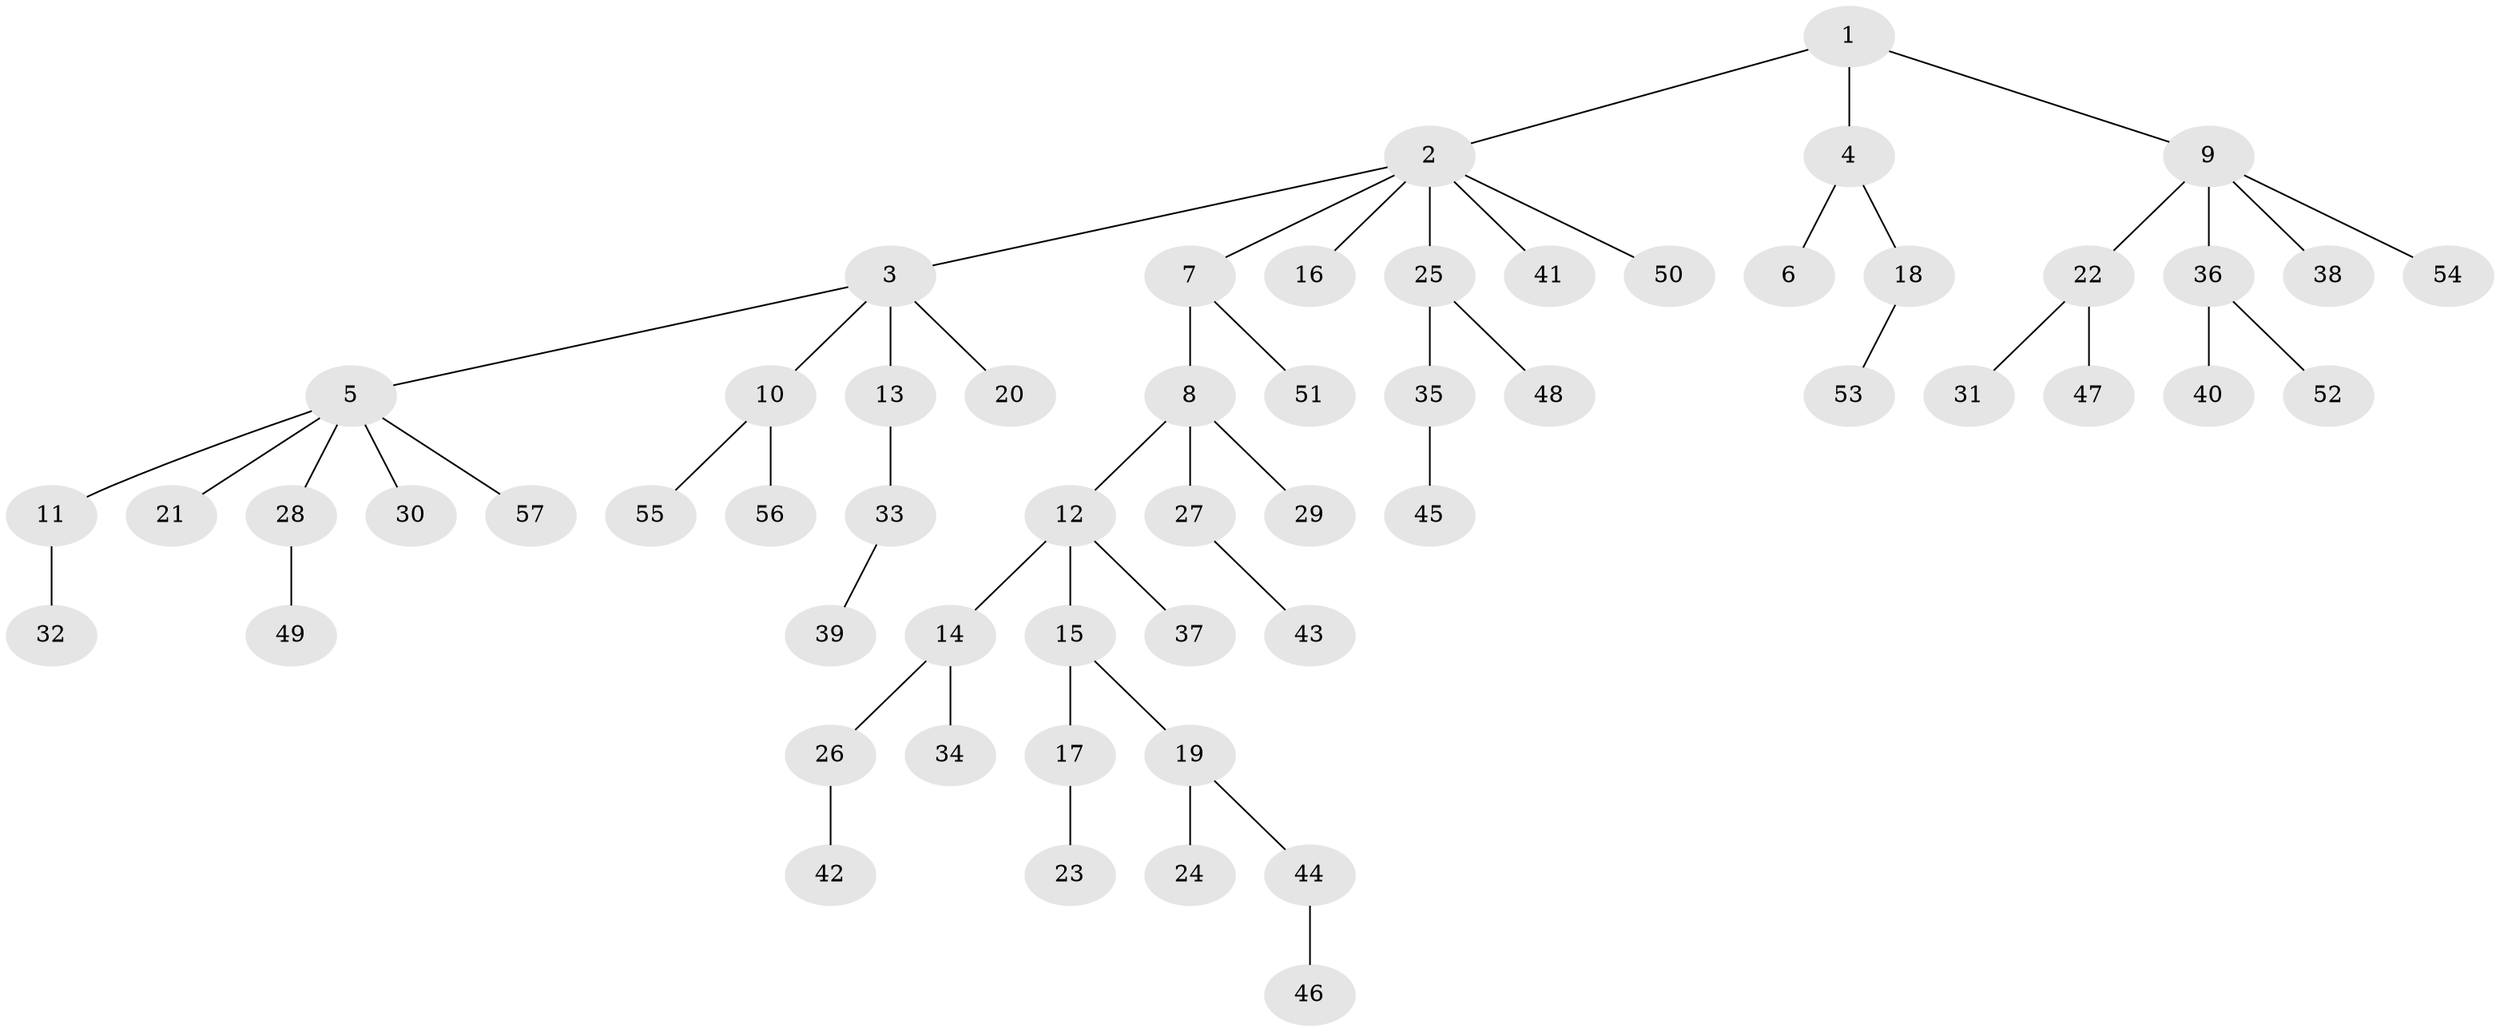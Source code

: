 // coarse degree distribution, {8: 0.034482758620689655, 1: 0.6206896551724138, 4: 0.06896551724137931, 3: 0.06896551724137931, 2: 0.1724137931034483, 6: 0.034482758620689655}
// Generated by graph-tools (version 1.1) at 2025/46/03/06/25 01:46:57]
// undirected, 57 vertices, 56 edges
graph export_dot {
graph [start="1"]
  node [color=gray90,style=filled];
  1;
  2;
  3;
  4;
  5;
  6;
  7;
  8;
  9;
  10;
  11;
  12;
  13;
  14;
  15;
  16;
  17;
  18;
  19;
  20;
  21;
  22;
  23;
  24;
  25;
  26;
  27;
  28;
  29;
  30;
  31;
  32;
  33;
  34;
  35;
  36;
  37;
  38;
  39;
  40;
  41;
  42;
  43;
  44;
  45;
  46;
  47;
  48;
  49;
  50;
  51;
  52;
  53;
  54;
  55;
  56;
  57;
  1 -- 2;
  1 -- 4;
  1 -- 9;
  2 -- 3;
  2 -- 7;
  2 -- 16;
  2 -- 25;
  2 -- 41;
  2 -- 50;
  3 -- 5;
  3 -- 10;
  3 -- 13;
  3 -- 20;
  4 -- 6;
  4 -- 18;
  5 -- 11;
  5 -- 21;
  5 -- 28;
  5 -- 30;
  5 -- 57;
  7 -- 8;
  7 -- 51;
  8 -- 12;
  8 -- 27;
  8 -- 29;
  9 -- 22;
  9 -- 36;
  9 -- 38;
  9 -- 54;
  10 -- 55;
  10 -- 56;
  11 -- 32;
  12 -- 14;
  12 -- 15;
  12 -- 37;
  13 -- 33;
  14 -- 26;
  14 -- 34;
  15 -- 17;
  15 -- 19;
  17 -- 23;
  18 -- 53;
  19 -- 24;
  19 -- 44;
  22 -- 31;
  22 -- 47;
  25 -- 35;
  25 -- 48;
  26 -- 42;
  27 -- 43;
  28 -- 49;
  33 -- 39;
  35 -- 45;
  36 -- 40;
  36 -- 52;
  44 -- 46;
}
